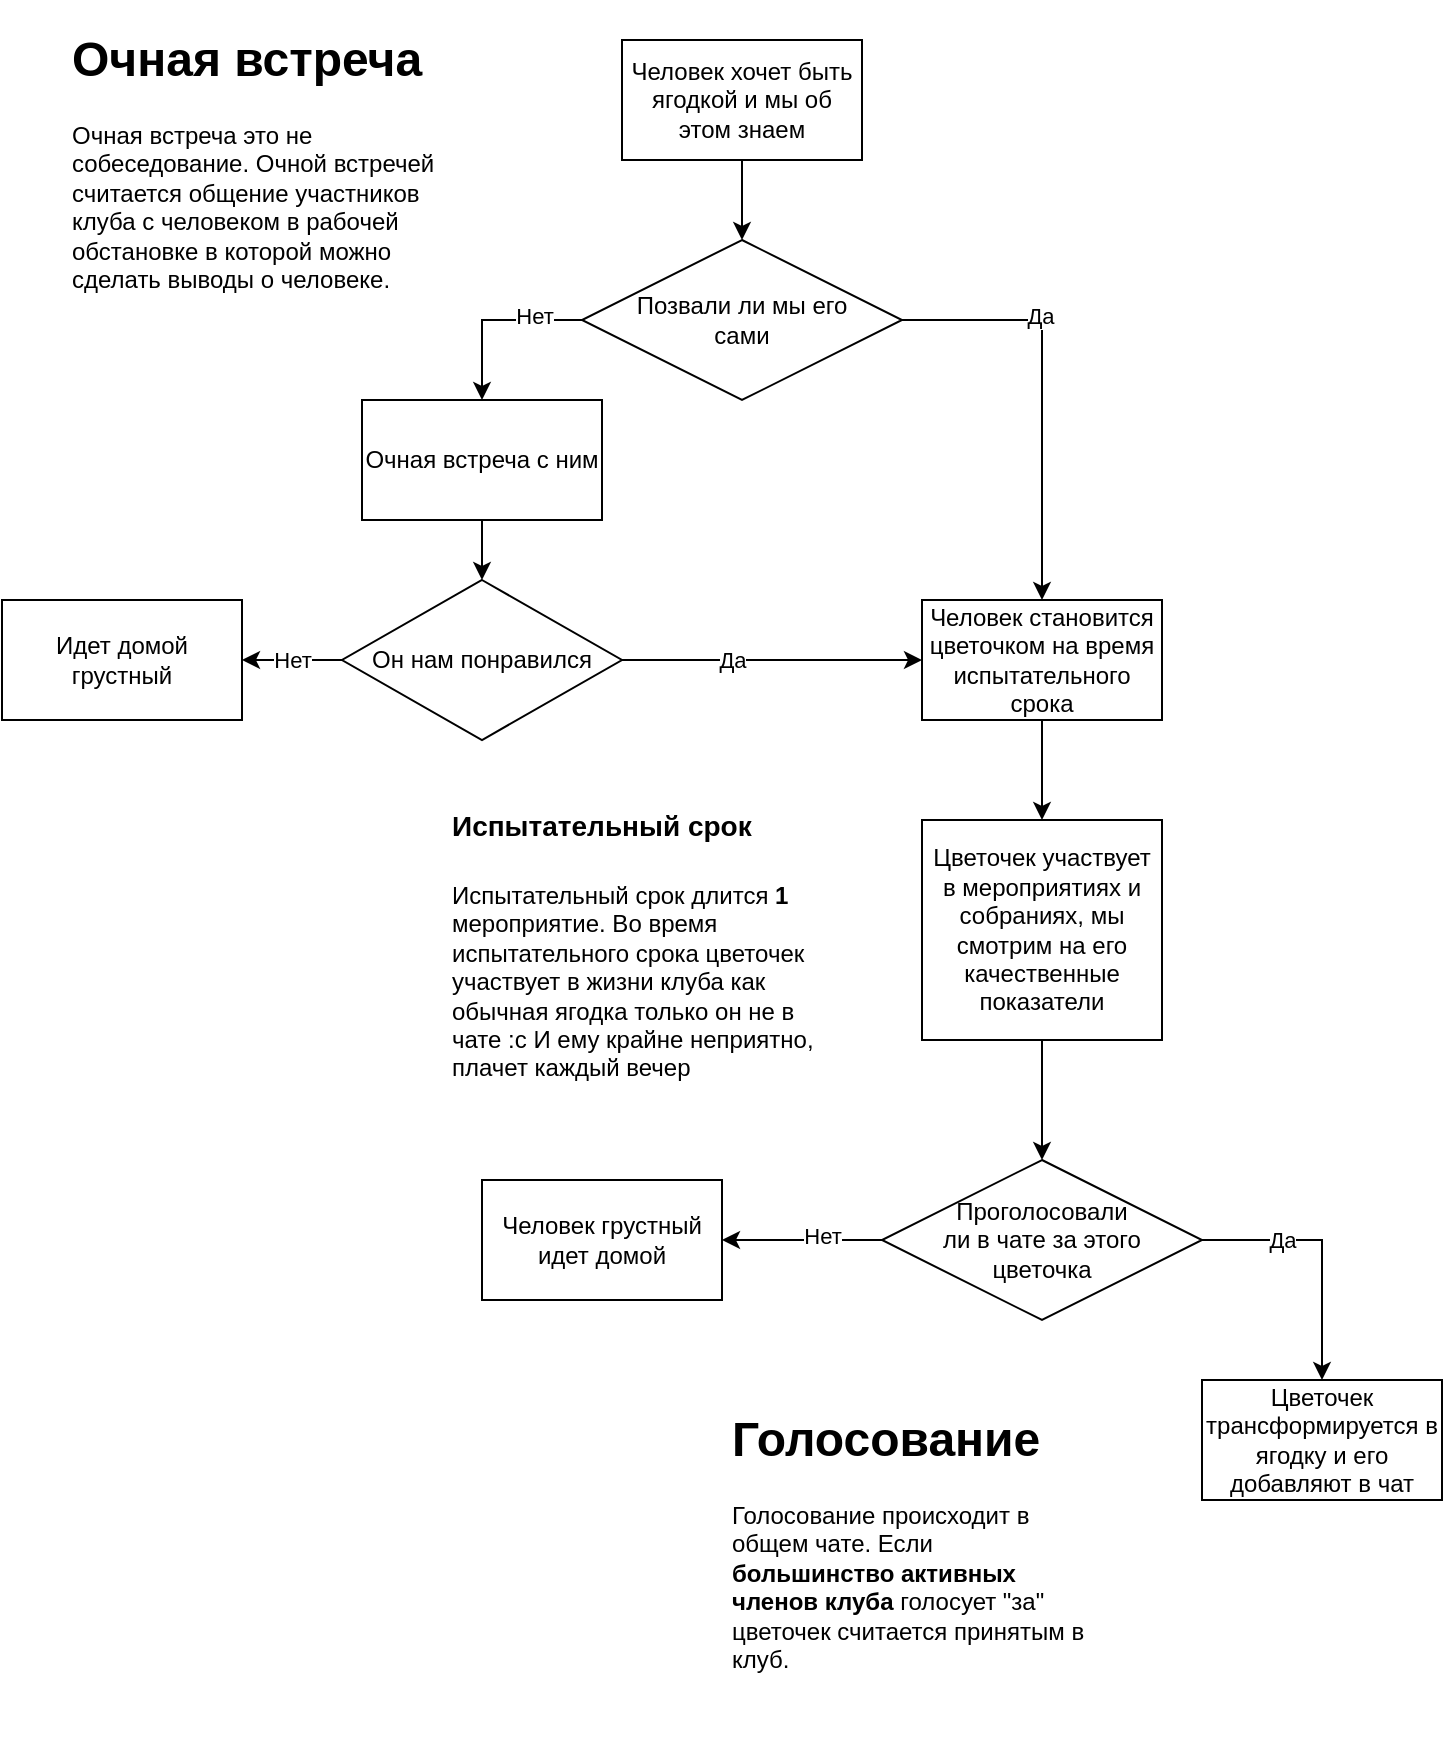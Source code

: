 <mxfile version="13.7.3" type="gitlab"><diagram id="8YQ8BPOYrpW_yXhrfkGd" name="Page-1"><mxGraphModel dx="782" dy="514" grid="1" gridSize="10" guides="1" tooltips="1" connect="1" arrows="1" fold="1" page="1" pageScale="1" pageWidth="827" pageHeight="1169" math="0" shadow="0"><root><mxCell id="0"/><mxCell id="1" parent="0"/><mxCell id="NNoiIg1T5KsH2jkasVSi-3" style="edgeStyle=orthogonalEdgeStyle;rounded=0;orthogonalLoop=1;jettySize=auto;html=1;" edge="1" parent="1" source="NNoiIg1T5KsH2jkasVSi-1" target="NNoiIg1T5KsH2jkasVSi-2"><mxGeometry relative="1" as="geometry"/></mxCell><mxCell id="NNoiIg1T5KsH2jkasVSi-1" value="Человек хочет быть ягодкой и мы об этом знаем" style="rounded=0;whiteSpace=wrap;html=1;" vertex="1" parent="1"><mxGeometry x="330" y="70" width="120" height="60" as="geometry"/></mxCell><mxCell id="NNoiIg1T5KsH2jkasVSi-6" style="edgeStyle=orthogonalEdgeStyle;rounded=0;orthogonalLoop=1;jettySize=auto;html=1;entryX=0.5;entryY=0;entryDx=0;entryDy=0;" edge="1" parent="1" source="NNoiIg1T5KsH2jkasVSi-2" target="NNoiIg1T5KsH2jkasVSi-10"><mxGeometry relative="1" as="geometry"><mxPoint x="260" y="260" as="targetPoint"/><Array as="points"><mxPoint x="260" y="210"/></Array></mxGeometry></mxCell><mxCell id="NNoiIg1T5KsH2jkasVSi-11" value="Нет" style="edgeLabel;html=1;align=center;verticalAlign=middle;resizable=0;points=[];" vertex="1" connectable="0" parent="NNoiIg1T5KsH2jkasVSi-6"><mxGeometry x="-0.457" y="-2" relative="1" as="geometry"><mxPoint as="offset"/></mxGeometry></mxCell><mxCell id="NNoiIg1T5KsH2jkasVSi-7" style="edgeStyle=orthogonalEdgeStyle;rounded=0;orthogonalLoop=1;jettySize=auto;html=1;entryX=0.5;entryY=0;entryDx=0;entryDy=0;" edge="1" parent="1" source="NNoiIg1T5KsH2jkasVSi-2" target="NNoiIg1T5KsH2jkasVSi-16"><mxGeometry relative="1" as="geometry"><mxPoint x="540" y="300" as="targetPoint"/><Array as="points"><mxPoint x="540" y="210"/></Array></mxGeometry></mxCell><mxCell id="NNoiIg1T5KsH2jkasVSi-9" value="Да" style="edgeLabel;html=1;align=center;verticalAlign=middle;resizable=0;points=[];" vertex="1" connectable="0" parent="NNoiIg1T5KsH2jkasVSi-7"><mxGeometry x="-0.35" y="2" relative="1" as="geometry"><mxPoint as="offset"/></mxGeometry></mxCell><mxCell id="NNoiIg1T5KsH2jkasVSi-2" value="Позвали ли мы его &lt;br&gt;сами" style="rhombus;whiteSpace=wrap;html=1;" vertex="1" parent="1"><mxGeometry x="310" y="170" width="160" height="80" as="geometry"/></mxCell><mxCell id="NNoiIg1T5KsH2jkasVSi-13" style="edgeStyle=orthogonalEdgeStyle;rounded=0;orthogonalLoop=1;jettySize=auto;html=1;" edge="1" parent="1" source="NNoiIg1T5KsH2jkasVSi-10" target="NNoiIg1T5KsH2jkasVSi-12"><mxGeometry relative="1" as="geometry"/></mxCell><mxCell id="NNoiIg1T5KsH2jkasVSi-10" value="Очная встреча с ним" style="rounded=0;whiteSpace=wrap;html=1;" vertex="1" parent="1"><mxGeometry x="200" y="250" width="120" height="60" as="geometry"/></mxCell><mxCell id="NNoiIg1T5KsH2jkasVSi-15" value="Нет" style="edgeStyle=orthogonalEdgeStyle;rounded=0;orthogonalLoop=1;jettySize=auto;html=1;entryX=1;entryY=0.5;entryDx=0;entryDy=0;" edge="1" parent="1" source="NNoiIg1T5KsH2jkasVSi-12" target="NNoiIg1T5KsH2jkasVSi-14"><mxGeometry relative="1" as="geometry"/></mxCell><mxCell id="NNoiIg1T5KsH2jkasVSi-17" style="edgeStyle=orthogonalEdgeStyle;rounded=0;orthogonalLoop=1;jettySize=auto;html=1;" edge="1" parent="1" source="NNoiIg1T5KsH2jkasVSi-12" target="NNoiIg1T5KsH2jkasVSi-16"><mxGeometry relative="1" as="geometry"><Array as="points"><mxPoint x="390" y="380"/></Array></mxGeometry></mxCell><mxCell id="NNoiIg1T5KsH2jkasVSi-18" value="Да" style="edgeLabel;html=1;align=center;verticalAlign=middle;resizable=0;points=[];" vertex="1" connectable="0" parent="NNoiIg1T5KsH2jkasVSi-17"><mxGeometry x="-0.2" y="-5" relative="1" as="geometry"><mxPoint x="-5" y="-5" as="offset"/></mxGeometry></mxCell><mxCell id="NNoiIg1T5KsH2jkasVSi-12" value="Он нам понравился" style="rhombus;whiteSpace=wrap;html=1;" vertex="1" parent="1"><mxGeometry x="190" y="340" width="140" height="80" as="geometry"/></mxCell><mxCell id="NNoiIg1T5KsH2jkasVSi-14" value="Идет домой грустный" style="rounded=0;whiteSpace=wrap;html=1;" vertex="1" parent="1"><mxGeometry x="20" y="350" width="120" height="60" as="geometry"/></mxCell><mxCell id="NNoiIg1T5KsH2jkasVSi-20" style="edgeStyle=orthogonalEdgeStyle;rounded=0;orthogonalLoop=1;jettySize=auto;html=1;entryX=0.5;entryY=0;entryDx=0;entryDy=0;" edge="1" parent="1" source="NNoiIg1T5KsH2jkasVSi-16" target="NNoiIg1T5KsH2jkasVSi-19"><mxGeometry relative="1" as="geometry"/></mxCell><mxCell id="NNoiIg1T5KsH2jkasVSi-16" value="Человек становится цветочком на время испытательного срока" style="rounded=0;whiteSpace=wrap;html=1;" vertex="1" parent="1"><mxGeometry x="480" y="350" width="120" height="60" as="geometry"/></mxCell><mxCell id="NNoiIg1T5KsH2jkasVSi-22" style="edgeStyle=orthogonalEdgeStyle;rounded=0;orthogonalLoop=1;jettySize=auto;html=1;" edge="1" parent="1" source="NNoiIg1T5KsH2jkasVSi-19"><mxGeometry relative="1" as="geometry"><mxPoint x="540" y="630" as="targetPoint"/></mxGeometry></mxCell><mxCell id="NNoiIg1T5KsH2jkasVSi-19" value="Цветочек участвует в мероприятиях и собраниях, мы смотрим на его качественные показатели" style="rounded=0;whiteSpace=wrap;html=1;" vertex="1" parent="1"><mxGeometry x="480" y="460" width="120" height="110" as="geometry"/></mxCell><mxCell id="NNoiIg1T5KsH2jkasVSi-25" style="edgeStyle=orthogonalEdgeStyle;rounded=0;orthogonalLoop=1;jettySize=auto;html=1;entryX=1;entryY=0.5;entryDx=0;entryDy=0;" edge="1" parent="1" source="NNoiIg1T5KsH2jkasVSi-23" target="NNoiIg1T5KsH2jkasVSi-24"><mxGeometry relative="1" as="geometry"/></mxCell><mxCell id="NNoiIg1T5KsH2jkasVSi-26" value="Нет" style="edgeLabel;html=1;align=center;verticalAlign=middle;resizable=0;points=[];" vertex="1" connectable="0" parent="NNoiIg1T5KsH2jkasVSi-25"><mxGeometry x="-0.25" y="-2" relative="1" as="geometry"><mxPoint as="offset"/></mxGeometry></mxCell><mxCell id="NNoiIg1T5KsH2jkasVSi-28" style="edgeStyle=orthogonalEdgeStyle;rounded=0;orthogonalLoop=1;jettySize=auto;html=1;" edge="1" parent="1" source="NNoiIg1T5KsH2jkasVSi-23" target="NNoiIg1T5KsH2jkasVSi-27"><mxGeometry relative="1" as="geometry"><Array as="points"><mxPoint x="680" y="670"/></Array></mxGeometry></mxCell><mxCell id="NNoiIg1T5KsH2jkasVSi-29" value="Да" style="edgeLabel;html=1;align=center;verticalAlign=middle;resizable=0;points=[];" vertex="1" connectable="0" parent="NNoiIg1T5KsH2jkasVSi-28"><mxGeometry x="-0.215" relative="1" as="geometry"><mxPoint x="-11" as="offset"/></mxGeometry></mxCell><mxCell id="NNoiIg1T5KsH2jkasVSi-23" value="Проголосовали &lt;br&gt;ли в чате за этого &lt;br&gt;цветочка" style="rhombus;whiteSpace=wrap;html=1;" vertex="1" parent="1"><mxGeometry x="460" y="630" width="160" height="80" as="geometry"/></mxCell><mxCell id="NNoiIg1T5KsH2jkasVSi-24" value="Человек грустный идет домой" style="rounded=0;whiteSpace=wrap;html=1;" vertex="1" parent="1"><mxGeometry x="260" y="640" width="120" height="60" as="geometry"/></mxCell><mxCell id="NNoiIg1T5KsH2jkasVSi-27" value="Цветочек трансформируется в ягодку и его добавляют в чат" style="rounded=0;whiteSpace=wrap;html=1;" vertex="1" parent="1"><mxGeometry x="620" y="740" width="120" height="60" as="geometry"/></mxCell><mxCell id="NNoiIg1T5KsH2jkasVSi-31" value="&lt;h1&gt;&lt;font style=&quot;font-size: 14px&quot;&gt;Испытательный срок&lt;/font&gt;&lt;/h1&gt;&lt;p&gt;Испытательный срок длится &lt;b&gt;1&lt;/b&gt; мероприятие. Во время испытательного срока цветочек участвует в жизни клуба как обычная ягодка только он не в чате :с И ему крайне неприятно, плачет каждый вечер&lt;/p&gt;" style="text;html=1;strokeColor=none;fillColor=none;spacing=5;spacingTop=-20;whiteSpace=wrap;overflow=hidden;rounded=0;" vertex="1" parent="1"><mxGeometry x="240" y="440" width="190" height="190" as="geometry"/></mxCell><mxCell id="NNoiIg1T5KsH2jkasVSi-32" value="&lt;h1&gt;Голосование&lt;/h1&gt;&lt;p&gt;Голосование происходит в общем чате. Если &lt;b&gt;большинство активных членов клуба&lt;/b&gt; голосует &quot;за&quot; цветочек считается принятым в клуб.&lt;/p&gt;" style="text;html=1;strokeColor=none;fillColor=none;spacing=5;spacingTop=-20;whiteSpace=wrap;overflow=hidden;rounded=0;" vertex="1" parent="1"><mxGeometry x="380" y="750" width="190" height="180" as="geometry"/></mxCell><mxCell id="NNoiIg1T5KsH2jkasVSi-35" value="&lt;h1&gt;Очная встреча&lt;/h1&gt;&lt;p&gt;Очная встреча это не собеседование. Очной встречей считается общение участников клуба с человеком в рабочей обстановке в которой можно сделать выводы о человеке.&lt;/p&gt;" style="text;html=1;strokeColor=none;fillColor=none;spacing=5;spacingTop=-20;whiteSpace=wrap;overflow=hidden;rounded=0;" vertex="1" parent="1"><mxGeometry x="50" y="60" width="190" height="170" as="geometry"/></mxCell></root></mxGraphModel></diagram></mxfile>